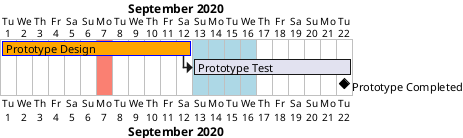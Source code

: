 @startgantt
Project starts at 2020-09-01

2020/09/07 is colored in salmon
2020-09-13 to 2020/09/16 are colored in lightblue

[Prototype Design] lasts 12 days
[Prototype Design] is colored in Orange/Blue
[Prototype Test] lasts 10 days and starts at [Prototype Design]'s end
' Define Milestone [Prototype Completed]
[Prototype Completed] happens at [Prototype Test]'s end
@endgantt